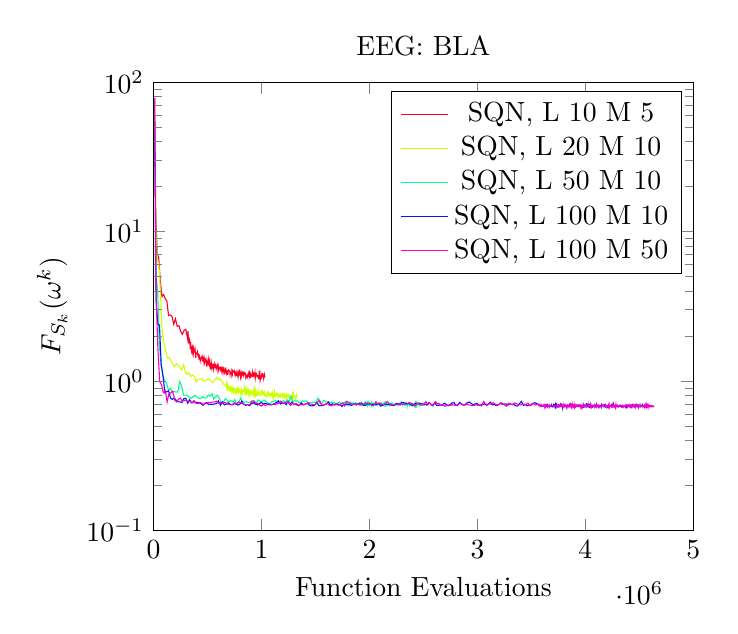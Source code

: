 % This file was created by matplotlib v0.1.0.
% Copyright (c) 2010--2014, Nico Schlömer <nico.schloemer@gmail.com>
% All rights reserved.
% 
% The lastest updates can be retrieved from
% 
% https://github.com/nschloe/matplotlib2tikz
% 
% where you can also submit bug reports and leavecomments.
% 
\begin{tikzpicture}

\definecolor{color1}{rgb}{0.806,1,0}
\definecolor{color0}{rgb}{1,0,0.16}
\definecolor{color3}{rgb}{0,0.093,1}
\definecolor{color2}{rgb}{0,1,0.548}
\definecolor{color4}{rgb}{1,0,0.75}

\begin{axis}[
title={EEG: BLA},
xlabel={Function Evaluations},
ylabel={$F_{S_k}(\omega^k)$},
xmin=0, xmax=5000000,
ymin=0.1, ymax=100,
ymode=log,
axis on top,
legend entries={{SQN, L 10 M 5},{SQN, L 20 M 10},{SQN, L 50 M 10},{SQN, L 100 M 10},{SQN, L 100 M 50}}
]
\addplot [color0]
coordinates {
(8000.0,77.985)
(20000.0,12.322)
(33000,7.245)
(47000,6.673)
(62000,4.625)
(77000,3.683)
(92000,3.794)
(107000,3.572)
(123000,3.419)
(138000,2.746)
(154000,2.772)
(170000,2.712)
(186000,2.4)
(202000,2.614)
(218000,2.327)
(234000,2.346)
(250000,2.151)
(266000,2.056)
(282000,2.185)
(298000,2.218)
(315000,1.911)
(318000,2.159)
(321000,1.99)
(324000,1.79)
(327000,1.968)
(330000,1.88)
(333000,1.829)
(336000,1.844)
(339000,1.633)
(342000,1.824)
(345000,1.724)
(348000,1.701)
(351000,1.606)
(354000,1.659)
(357000,1.675)
(360000,1.698)
(363000,1.518)
(366000,1.49)
(369000,1.576)
(372000,1.642)
(375000,1.575)
(378000,1.566)
(381000,1.581)
(384000,1.617)
(387000,1.498)
(390000,1.431)
(393000,1.534)
(396000,1.526)
(399000,1.533)
(402000,1.546)
(405000,1.571)
(408000,1.511)
(411000,1.481)
(414000,1.495)
(417000,1.473)
(420000,1.394)
(423000,1.482)
(426000,1.468)
(429000,1.434)
(432000,1.373)
(435000,1.416)
(438000,1.411)
(441000,1.414)
(444000,1.436)
(447000,1.456)
(450000,1.359)
(453000,1.456)
(456000,1.348)
(459000,1.424)
(462000,1.403)
(465000,1.35)
(468000,1.426)
(471000,1.382)
(474000,1.339)
(477000,1.398)
(480000,1.404)
(483000,1.37)
(486000,1.364)
(489000,1.337)
(492000,1.249)
(495000,1.358)
(498000,1.319)
(501000,1.3)
(504000,1.291)
(507000,1.323)
(510000,1.391)
(513000,1.344)
(516000,1.305)
(519000,1.343)
(522000,1.25)
(525000,1.225)
(528000,1.267)
(531000,1.26)
(534000,1.314)
(537000,1.247)
(540000,1.294)
(543000,1.277)
(546000,1.245)
(549000,1.285)
(552000,1.288)
(555000,1.226)
(558000,1.283)
(561000,1.303)
(564000,1.216)
(567000,1.288)
(570000,1.22)
(573000,1.289)
(576000,1.28)
(579000,1.23)
(582000,1.247)
(585000,1.235)
(588000,1.195)
(591000,1.277)
(594000,1.264)
(597000,1.282)
(600000,1.236)
(603000,1.184)
(606000,1.209)
(609000,1.222)
(612000,1.215)
(615000,1.236)
(618000,1.224)
(621000,1.194)
(624000,1.219)
(627000,1.178)
(630000,1.224)
(633000,1.226)
(636000,1.219)
(639000,1.177)
(642000,1.248)
(645000,1.163)
(648000,1.203)
(651000,1.184)
(654000,1.174)
(657000,1.147)
(660000,1.186)
(663000,1.159)
(666000,1.19)
(669000,1.206)
(672000,1.153)
(675000,1.129)
(678000,1.159)
(681000,1.168)
(684000,1.161)
(687000,1.096)
(690000,1.168)
(693000,1.183)
(696000,1.174)
(699000,1.172)
(702000,1.165)
(705000,1.166)
(708000,1.104)
(711000,1.137)
(714000,1.139)
(717000,1.146)
(720000,1.147)
(723000,1.111)
(726000,1.188)
(729000,1.177)
(732000,1.131)
(735000,1.166)
(738000,1.168)
(741000,1.162)
(744000,1.159)
(747000,1.171)
(750000,1.13)
(753000,1.108)
(756000,1.124)
(759000,1.091)
(762000,1.101)
(765000,1.136)
(768000,1.101)
(771000,1.109)
(774000,1.095)
(777000,1.109)
(780000,1.139)
(783000,1.072)
(786000,1.107)
(789000,1.121)
(792000,1.144)
(795000,1.088)
(798000,1.19)
(801000,1.14)
(804000,1.091)
(807000,1.147)
(810000,1.08)
(813000,1.122)
(816000,1.093)
(819000,1.111)
(822000,1.131)
(825000,1.104)
(828000,1.111)
(831000,1.125)
(834000,1.095)
(837000,1.13)
(840000,1.107)
(843000,1.116)
(846000,1.132)
(849000,1.126)
(852000,1.099)
(855000,1.045)
(858000,1.059)
(861000,1.085)
(864000,1.086)
(867000,1.093)
(870000,1.063)
(873000,1.076)
(876000,1.14)
(879000,1.066)
(882000,1.14)
(885000,1.13)
(888000,1.09)
(891000,1.145)
(894000,1.131)
(897000,1.045)
(900000,1.102)
(903000,1.084)
(906000,1.08)
(909000,1.086)
(912000,1.091)
(915000,1.137)
(918000,1.088)
(921000,1.1)
(924000,1.087)
(927000,1.127)
(930000,1.117)
(933000,1.119)
(936000,1.091)
(939000,1.129)
(942000,1.051)
(945000,1.089)
(948000,1.127)
(951000,1.129)
(954000,1.087)
(957000,1.088)
(960000,1.073)
(963000,1.087)
(966000,1.091)
(969000,1.077)
(972000,1.087)
(975000,1.025)
(978000,1.128)
(981000,1.104)
(984000,1.126)
(987000,1.018)
(990000,1.05)
(993000,1.057)
(996000,1.073)
(999000,1.059)
(1002000,1.105)
(1005000,1.092)
(1008000,1.12)
(1011000,1.12)
(1014000,1.076)
(1017000,1.073)
(1020000,1.035)
(1023000,1.063)
(1026000,1.101)
(1029000,1.071)
(1032000,1.063)

};
\addplot [color1]
coordinates {
(8000.0,78.186)
(21000,10.139)
(34000.0,6.404)
(48000,6.125)
(63000,3.878)
(78000,2.194)
(94000.0,1.817)
(111000,1.588)
(127000,1.419)
(144000,1.437)
(160000,1.365)
(177000,1.302)
(193000,1.252)
(210000,1.305)
(227000,1.28)
(244000,1.232)
(260000,1.186)
(277000,1.285)
(294000,1.167)
(311000,1.11)
(327000,1.132)
(344000,1.075)
(361000,1.097)
(378000,1.078)
(395000,0.986)
(412000,1.034)
(429000,1.029)
(446000,1.04)
(463000,1.001)
(480000,1.0)
(497000,1.027)
(514000,1.034)
(531000,1.002)
(548000,0.975)
(565000,1.009)
(582000,1.056)
(599000,1.026)
(616000,1.034)
(633000,0.991)
(651000,0.944)
(668000,0.939)
(671000,0.914)
(674000,0.909)
(677000,0.949)
(680000,0.897)
(683000,0.918)
(686000,0.86)
(689000,0.938)
(692000,0.919)
(695000,0.883)
(698000,0.892)
(701000,0.877)
(704000,0.921)
(707000,0.874)
(710000,0.871)
(713000,0.866)
(716000,0.91)
(719000,0.891)
(722000,0.892)
(725000,0.854)
(728000,0.878)
(731000,0.863)
(734000,0.852)
(737000,0.896)
(740000,0.869)
(743000,0.842)
(746000,0.901)
(749000,0.858)
(752000,0.863)
(755000,0.862)
(758000,0.844)
(761000,0.882)
(764000,0.886)
(767000,0.889)
(770000,0.846)
(773000,0.863)
(776000,0.896)
(779000,0.885)
(782000,0.843)
(785000,0.867)
(788000,0.88)
(791000,0.866)
(794000,0.851)
(797000,0.863)
(800000,0.851)
(803000,0.829)
(806000,0.819)
(809000,0.877)
(812000,0.837)
(815000,0.872)
(818000,0.849)
(821000,0.858)
(824000,0.834)
(827000,0.859)
(830000,0.865)
(833000,0.855)
(836000,0.856)
(839000,0.857)
(842000,0.894)
(845000,0.842)
(848000,0.862)
(851000,0.849)
(854000,0.827)
(857000,0.883)
(860000,0.868)
(863000,0.842)
(866000,0.871)
(869000,0.829)
(872000,0.828)
(875000,0.834)
(878000,0.857)
(881000,0.824)
(884000,0.851)
(887000,0.825)
(890000,0.822)
(893000,0.803)
(896000,0.846)
(899000,0.834)
(902000,0.84)
(905000,0.828)
(908000,0.857)
(911000,0.849)
(914000,0.839)
(917000,0.816)
(920000,0.828)
(923000,0.826)
(926000,0.861)
(929000,0.821)
(932000,0.861)
(935000,0.821)
(938000,0.854)
(941000,0.815)
(944000,0.839)
(947000,0.789)
(950000,0.828)
(953000,0.821)
(956000,0.845)
(959000,0.811)
(962000,0.817)
(965000,0.825)
(968000,0.81)
(971000,0.828)
(974000,0.859)
(977000,0.834)
(980000,0.831)
(983000,0.819)
(986000,0.81)
(989000,0.802)
(992000,0.81)
(995000,0.809)
(998000,0.871)
(1001000,0.818)
(1004000,0.82)
(1007000,0.849)
(1010000,0.834)
(1013000,0.821)
(1016000,0.815)
(1019000,0.812)
(1022000,0.834)
(1025000,0.823)
(1028000,0.839)
(1031000,0.804)
(1034000,0.814)
(1037000,0.814)
(1040000,0.812)
(1043000,0.794)
(1046000,0.78)
(1049000,0.809)
(1052000,0.814)
(1055000,0.83)
(1058000,0.809)
(1061000,0.815)
(1064000,0.832)
(1067000,0.802)
(1070000,0.812)
(1073000,0.824)
(1076000,0.823)
(1079000,0.805)
(1082000,0.797)
(1085000,0.816)
(1088000,0.826)
(1091000,0.815)
(1094000,0.821)
(1097000,0.8)
(1100000,0.834)
(1103000,0.803)
(1106000,0.812)
(1109000,0.781)
(1112000,0.817)
(1115000,0.82)
(1118000,0.78)
(1121000,0.846)
(1124000,0.823)
(1127000,0.817)
(1130000,0.796)
(1133000,0.8)
(1136000,0.817)
(1139000,0.826)
(1142000,0.824)
(1145000,0.828)
(1148000,0.808)
(1151000,0.778)
(1154000,0.794)
(1157000,0.805)
(1160000,0.815)
(1163000,0.797)
(1166000,0.784)
(1169000,0.784)
(1172000,0.805)
(1175000,0.811)
(1178000,0.794)
(1181000,0.808)
(1184000,0.803)
(1187000,0.807)
(1190000,0.82)
(1193000,0.815)
(1196000,0.785)
(1199000,0.807)
(1202000,0.798)
(1205000,0.807)
(1208000,0.787)
(1211000,0.794)
(1214000,0.806)
(1217000,0.765)
(1220000,0.803)
(1223000,0.803)
(1226000,0.78)
(1229000,0.771)
(1232000,0.809)
(1235000,0.796)
(1238000,0.795)
(1241000,0.802)
(1244000,0.783)
(1247000,0.785)
(1250000,0.804)
(1253000,0.797)
(1256000,0.794)
(1259000,0.776)
(1262000,0.766)
(1265000,0.779)
(1268000,0.784)
(1271000,0.761)
(1274000,0.794)
(1277000,0.795)
(1280000,0.778)
(1283000,0.77)
(1286000,0.8)
(1289000,0.765)
(1292000,0.777)
(1295000,0.821)
(1298000,0.795)
(1301000,0.799)
(1304000,0.799)
(1307000,0.795)
(1310000,0.794)
(1313000,0.761)
(1316000,0.786)
(1319000,0.779)
(1322000,0.8)
(1325000,0.77)

};
\addplot [color2]
coordinates {
(8000.0,77.871)
(22000,5.193)
(37000,3.957)
(53000.0,1.748)
(70000,1.266)
(87000.0,1.071)
(104000,1.003)
(121000,0.959)
(138000,0.867)
(155000,0.892)
(172000,0.85)
(190000,0.85)
(207000,0.845)
(224000,0.846)
(241000,0.994)
(259000,0.927)
(277000,0.805)
(294000,0.804)
(312000,0.801)
(330000,0.78)
(348000,0.768)
(365000,0.786)
(383000,0.803)
(401000,0.785)
(419000,0.763)
(436000,0.765)
(454000,0.786)
(472000,0.772)
(489000,0.773)
(506000,0.807)
(523000,0.793)
(541000,0.822)
(558000,0.756)
(575000,0.789)
(593000,0.803)
(611000,0.759)
(629000,0.719)
(647000,0.725)
(665000,0.763)
(683000,0.741)
(700000,0.727)
(718000,0.741)
(735000,0.723)
(753000,0.752)
(771000,0.704)
(788000,0.718)
(806000,0.769)
(824000,0.729)
(842000,0.722)
(860000,0.728)
(878000,0.721)
(896000,0.726)
(914000,0.712)
(932000,0.736)
(950000,0.714)
(968000,0.747)
(986000,0.733)
(1004000,0.728)
(1022000,0.747)
(1040000,0.731)
(1058000,0.715)
(1076000,0.7)
(1094000,0.727)
(1112000,0.729)
(1130000,0.742)
(1148000,0.722)
(1166000,0.719)
(1184000,0.719)
(1202000,0.74)
(1220000,0.719)
(1238000,0.748)
(1255000,0.73)
(1273000,0.795)
(1290000,0.725)
(1308000,0.737)
(1326000,0.738)
(1344000,0.721)
(1361000,0.717)
(1379000,0.736)
(1397000,0.732)
(1415000,0.737)
(1433000,0.71)
(1451000,0.719)
(1469000,0.721)
(1487000,0.725)
(1504000,0.717)
(1522000,0.771)
(1540000,0.71)
(1558000,0.707)
(1576000,0.742)
(1594000,0.727)
(1612000,0.725)
(1630000,0.711)
(1648000,0.724)
(1666000,0.717)
(1684000,0.712)
(1702000,0.706)
(1720000,0.724)
(1737000,0.71)
(1755000,0.716)
(1773000,0.727)
(1776000,0.713)
(1779000,0.719)
(1782000,0.719)
(1785000,0.708)
(1788000,0.711)
(1791000,0.72)
(1794000,0.714)
(1797000,0.697)
(1800000,0.702)
(1803000,0.708)
(1806000,0.706)
(1809000,0.694)
(1812000,0.711)
(1815000,0.717)
(1818000,0.709)
(1821000,0.717)
(1824000,0.697)
(1827000,0.706)
(1830000,0.707)
(1833000,0.707)
(1836000,0.714)
(1839000,0.711)
(1842000,0.711)
(1845000,0.705)
(1848000,0.71)
(1851000,0.701)
(1854000,0.709)
(1857000,0.702)
(1860000,0.699)
(1863000,0.702)
(1866000,0.698)
(1869000,0.704)
(1872000,0.71)
(1875000,0.703)
(1878000,0.707)
(1881000,0.696)
(1884000,0.708)
(1887000,0.7)
(1890000,0.699)
(1893000,0.697)
(1896000,0.702)
(1899000,0.706)
(1902000,0.711)
(1905000,0.697)
(1908000,0.706)
(1911000,0.702)
(1914000,0.711)
(1917000,0.71)
(1920000,0.705)
(1923000,0.702)
(1926000,0.695)
(1929000,0.708)
(1932000,0.689)
(1935000,0.696)
(1938000,0.707)
(1941000,0.708)
(1944000,0.704)
(1947000,0.692)
(1950000,0.696)
(1953000,0.713)
(1956000,0.705)
(1959000,0.698)
(1962000,0.719)
(1965000,0.725)
(1968000,0.7)
(1971000,0.707)
(1974000,0.703)
(1977000,0.701)
(1980000,0.713)
(1983000,0.688)
(1986000,0.701)
(1989000,0.703)
(1992000,0.696)
(1995000,0.721)
(1998000,0.71)
(2001000,0.702)
(2004000,0.689)
(2007000,0.71)
(2010000,0.71)
(2013000,0.7)
(2016000,0.695)
(2019000,0.712)
(2022000,0.688)
(2025000,0.699)
(2028000,0.709)
(2031000,0.701)
(2034000,0.688)
(2037000,0.71)
(2040000,0.707)
(2043000,0.696)
(2046000,0.696)
(2049000,0.692)
(2052000,0.7)
(2055000,0.703)
(2058000,0.694)
(2061000,0.705)
(2064000,0.715)
(2067000,0.702)
(2070000,0.693)
(2073000,0.711)
(2076000,0.711)
(2079000,0.706)
(2082000,0.711)
(2085000,0.71)
(2088000,0.692)
(2091000,0.691)
(2094000,0.69)
(2097000,0.697)
(2100000,0.703)
(2103000,0.695)
(2106000,0.709)
(2109000,0.708)
(2112000,0.712)
(2115000,0.704)
(2118000,0.707)
(2121000,0.689)
(2124000,0.696)
(2127000,0.698)
(2130000,0.693)
(2133000,0.709)
(2136000,0.697)
(2139000,0.71)
(2142000,0.697)
(2145000,0.711)
(2148000,0.686)
(2151000,0.681)
(2154000,0.706)
(2157000,0.702)
(2160000,0.697)
(2163000,0.699)
(2166000,0.697)
(2169000,0.688)
(2172000,0.697)
(2175000,0.7)
(2178000,0.699)
(2181000,0.699)
(2184000,0.686)
(2187000,0.683)
(2190000,0.707)
(2193000,0.699)
(2196000,0.692)
(2199000,0.699)
(2202000,0.691)
(2205000,0.693)
(2208000,0.709)
(2211000,0.695)
(2214000,0.691)
(2217000,0.704)
(2220000,0.701)
(2223000,0.693)
(2226000,0.685)
(2229000,0.687)
(2232000,0.693)
(2235000,0.695)
(2238000,0.699)
(2241000,0.694)
(2244000,0.707)
(2247000,0.705)
(2250000,0.696)
(2253000,0.693)
(2256000,0.699)
(2259000,0.691)
(2262000,0.702)
(2265000,0.692)
(2268000,0.691)
(2271000,0.698)
(2274000,0.701)
(2277000,0.699)
(2280000,0.707)
(2283000,0.698)
(2286000,0.71)
(2289000,0.707)
(2292000,0.696)
(2295000,0.699)
(2298000,0.699)
(2301000,0.711)
(2304000,0.705)
(2307000,0.693)
(2310000,0.706)
(2313000,0.706)
(2316000,0.703)
(2319000,0.706)
(2322000,0.705)
(2325000,0.688)
(2328000,0.687)
(2331000,0.711)
(2334000,0.698)
(2337000,0.699)
(2340000,0.713)
(2343000,0.707)
(2346000,0.706)
(2349000,0.684)
(2352000,0.71)
(2355000,0.71)
(2358000,0.702)
(2361000,0.71)
(2364000,0.698)
(2367000,0.695)
(2370000,0.689)
(2373000,0.7)
(2376000,0.699)
(2379000,0.691)
(2382000,0.698)
(2385000,0.701)
(2388000,0.698)
(2391000,0.696)
(2394000,0.687)
(2397000,0.703)
(2400000,0.701)
(2403000,0.689)
(2406000,0.694)
(2409000,0.692)
(2412000,0.7)
(2415000,0.689)
(2418000,0.685)
(2421000,0.678)
(2424000,0.698)
(2427000,0.712)
(2430000,0.686)
(2433000,0.703)
(2436000,0.688)
(2439000,0.707)
(2442000,0.69)
(2445000,0.699)
(2448000,0.699)
(2451000,0.701)
(2454000,0.701)
(2457000,0.705)
(2460000,0.689)
(2463000,0.706)
(2466000,0.695)
(2469000,0.694)
(2472000,0.692)
(2475000,0.695)
(2478000,0.696)
(2481000,0.704)
(2484000,0.701)
(2487000,0.698)
(2490000,0.7)
(2493000,0.695)
(2496000,0.708)
(2499000,0.693)
(2502000,0.691)
(2505000,0.698)
(2508000,0.694)
(2511000,0.702)

};
\addplot [color3]
coordinates {
(8000.0,78.331)
(23000.0,3.435)
(38000.0,2.409)
(54000.0,2.368)
(70000,1.291)
(87000.0,1.082)
(104000,0.834)
(121000,0.849)
(139000,0.859)
(156000,0.771)
(173000,0.754)
(191000,0.771)
(209000,0.743)
(227000,0.726)
(245000,0.726)
(262000,0.718)
(280000,0.763)
(298000,0.767)
(315000,0.711)
(333000,0.751)
(350000,0.717)
(368000,0.724)
(386000,0.723)
(404000,0.717)
(422000,0.716)
(440000,0.704)
(458000,0.69)
(476000,0.71)
(494000,0.712)
(512000,0.697)
(530000,0.7)
(548000,0.698)
(566000,0.703)
(583000,0.707)
(601000,0.735)
(619000,0.689)
(637000,0.726)
(655000,0.693)
(673000,0.7)
(691000,0.716)
(709000,0.7)
(727000,0.693)
(745000,0.704)
(763000,0.701)
(781000,0.691)
(798000,0.699)
(816000,0.733)
(834000,0.699)
(852000,0.688)
(870000,0.696)
(888000,0.686)
(906000,0.706)
(924000,0.716)
(942000,0.701)
(960000,0.692)
(978000,0.706)
(996000,0.719)
(1014000,0.706)
(1032000,0.71)
(1050000,0.703)
(1068000,0.693)
(1086000,0.693)
(1104000,0.696)
(1122000,0.709)
(1139000,0.718)
(1157000,0.738)
(1175000,0.703)
(1192000,0.71)
(1210000,0.714)
(1227000,0.694)
(1245000,0.729)
(1263000,0.701)
(1281000,0.723)
(1299000,0.701)
(1317000,0.699)
(1335000,0.688)
(1352000,0.694)
(1370000,0.713)
(1388000,0.693)
(1406000,0.702)
(1424000,0.71)
(1442000,0.69)
(1460000,0.682)
(1478000,0.684)
(1495000,0.693)
(1513000,0.72)
(1531000,0.684)
(1549000,0.685)
(1567000,0.685)
(1585000,0.698)
(1602000,0.701)
(1620000,0.725)
(1638000,0.69)
(1656000,0.704)
(1673000,0.695)
(1691000,0.702)
(1709000,0.701)
(1727000,0.697)
(1745000,0.676)
(1763000,0.702)
(1781000,0.693)
(1799000,0.698)
(1817000,0.694)
(1835000,0.688)
(1853000,0.704)
(1871000,0.703)
(1889000,0.7)
(1907000,0.71)
(1925000,0.713)
(1943000,0.688)
(1961000,0.686)
(1978000,0.703)
(1996000,0.703)
(2014000,0.7)
(2032000,0.696)
(2050000,0.7)
(2068000,0.695)
(2086000,0.708)
(2104000,0.681)
(2122000,0.69)
(2140000,0.699)
(2158000,0.699)
(2176000,0.699)
(2194000,0.7)
(2211000,0.687)
(2228000,0.688)
(2246000,0.705)
(2264000,0.706)
(2281000,0.694)
(2299000,0.723)
(2317000,0.716)
(2335000,0.709)
(2353000,0.706)
(2371000,0.709)
(2389000,0.69)
(2407000,0.687)
(2425000,0.711)
(2443000,0.707)
(2461000,0.706)
(2479000,0.708)
(2497000,0.696)
(2515000,0.701)
(2533000,0.69)
(2551000,0.718)
(2569000,0.7)
(2586000,0.684)
(2604000,0.714)
(2622000,0.688)
(2640000,0.688)
(2658000,0.692)
(2675000,0.691)
(2693000,0.711)
(2711000,0.698)
(2729000,0.684)
(2747000,0.693)
(2765000,0.714)
(2783000,0.719)
(2800000,0.685)
(2817000,0.689)
(2835000,0.72)
(2853000,0.703)
(2871000,0.691)
(2889000,0.693)
(2906000,0.714)
(2923000,0.724)
(2941000,0.709)
(2959000,0.694)
(2977000,0.701)
(2995000,0.71)
(3013000,0.689)
(3031000,0.693)
(3049000,0.696)
(3067000,0.704)
(3085000,0.688)
(3102000,0.705)
(3120000,0.723)
(3138000,0.693)
(3156000,0.696)
(3174000,0.685)
(3192000,0.693)
(3210000,0.708)
(3228000,0.7)
(3246000,0.701)
(3264000,0.704)
(3281000,0.69)
(3299000,0.706)
(3317000,0.698)
(3335000,0.7)
(3353000,0.684)
(3371000,0.681)
(3389000,0.704)
(3407000,0.732)
(3425000,0.689)
(3443000,0.695)
(3461000,0.684)
(3479000,0.693)
(3496000,0.69)
(3514000,0.709)
(3532000,0.716)
(3550000,0.707)
(3568000,0.696)
(3571000,0.684)
(3574000,0.687)
(3577000,0.693)
(3580000,0.685)
(3583000,0.684)
(3586000,0.681)
(3589000,0.677)
(3592000,0.676)
(3595000,0.687)
(3598000,0.687)
(3601000,0.679)
(3604000,0.683)
(3607000,0.678)
(3610000,0.682)
(3613000,0.687)
(3616000,0.691)
(3619000,0.684)
(3622000,0.687)
(3625000,0.682)
(3628000,0.688)
(3631000,0.685)
(3634000,0.692)
(3637000,0.689)
(3640000,0.676)
(3643000,0.677)
(3646000,0.692)
(3649000,0.678)
(3652000,0.69)
(3655000,0.688)
(3658000,0.685)
(3661000,0.681)
(3664000,0.68)
(3667000,0.682)
(3670000,0.683)
(3673000,0.68)
(3676000,0.685)
(3679000,0.686)
(3682000,0.682)
(3685000,0.693)
(3688000,0.682)
(3691000,0.683)
(3694000,0.672)
(3697000,0.674)
(3700000,0.677)
(3703000,0.689)
(3706000,0.696)
(3709000,0.682)
(3712000,0.686)
(3715000,0.691)
(3718000,0.678)
(3721000,0.691)
(3724000,0.674)
(3727000,0.693)
(3730000,0.678)
(3733000,0.693)
(3736000,0.681)
(3739000,0.684)
(3742000,0.675)
(3745000,0.686)
(3748000,0.683)
(3751000,0.69)
(3754000,0.677)
(3757000,0.684)
(3760000,0.685)
(3763000,0.678)
(3766000,0.681)
(3769000,0.695)
(3772000,0.682)
(3775000,0.679)
(3778000,0.685)
(3781000,0.689)
(3784000,0.686)
(3787000,0.684)
(3790000,0.662)
(3793000,0.687)
(3796000,0.674)
(3799000,0.677)
(3802000,0.684)
(3805000,0.681)
(3808000,0.676)
(3811000,0.678)
(3814000,0.681)
(3817000,0.682)
(3820000,0.686)
(3823000,0.679)
(3826000,0.683)
(3829000,0.664)
(3832000,0.679)
(3835000,0.686)
(3838000,0.689)
(3841000,0.685)
(3844000,0.679)
(3847000,0.686)
(3850000,0.68)
(3853000,0.691)
(3856000,0.677)
(3859000,0.677)
(3862000,0.676)
(3865000,0.679)
(3868000,0.692)
(3871000,0.678)
(3874000,0.689)
(3877000,0.684)
(3880000,0.687)
(3883000,0.681)
(3886000,0.683)
(3889000,0.676)
(3892000,0.689)
(3895000,0.682)
(3898000,0.671)
(3901000,0.679)
(3904000,0.676)
(3907000,0.685)
(3910000,0.677)
(3913000,0.685)
(3916000,0.688)
(3919000,0.679)
(3922000,0.684)
(3925000,0.682)
(3928000,0.688)
(3931000,0.685)
(3934000,0.686)
(3937000,0.678)
(3940000,0.683)
(3943000,0.684)
(3946000,0.684)
(3949000,0.689)
(3952000,0.681)
(3955000,0.681)
(3958000,0.684)
(3961000,0.687)
(3964000,0.686)
(3967000,0.684)
(3970000,0.683)
(3973000,0.677)
(3976000,0.687)
(3979000,0.697)
(3982000,0.669)
(3985000,0.668)
(3988000,0.684)
(3991000,0.689)
(3994000,0.684)
(3997000,0.674)
(4000000,0.676)
(4003000,0.685)
(4006000,0.694)
(4009000,0.678)
(4012000,0.689)
(4015000,0.674)
(4018000,0.673)
(4021000,0.689)
(4024000,0.678)
(4027000,0.673)
(4030000,0.679)
(4033000,0.682)
(4036000,0.675)
(4039000,0.688)
(4042000,0.676)
(4045000,0.683)
(4048000,0.681)
(4051000,0.693)
(4054000,0.675)
(4057000,0.679)
(4060000,0.683)
(4063000,0.681)
(4066000,0.673)
(4069000,0.685)
(4072000,0.682)
(4075000,0.678)
(4078000,0.679)
(4081000,0.678)
(4084000,0.685)
(4087000,0.693)
(4090000,0.677)
(4093000,0.684)
(4096000,0.677)
(4099000,0.682)
(4102000,0.677)
(4105000,0.696)
(4108000,0.682)
(4111000,0.68)
(4114000,0.684)
(4117000,0.684)
(4120000,0.668)
(4123000,0.674)
(4126000,0.668)
(4129000,0.679)
(4132000,0.674)
(4135000,0.676)
(4138000,0.684)
(4141000,0.683)
(4144000,0.68)
(4147000,0.67)
(4150000,0.694)
(4153000,0.686)
(4156000,0.684)
(4159000,0.688)
(4162000,0.683)
(4165000,0.683)
(4168000,0.677)
(4171000,0.681)
(4174000,0.689)
(4177000,0.694)
(4180000,0.685)
(4183000,0.675)
(4186000,0.684)
(4189000,0.674)
(4192000,0.677)
(4195000,0.686)
(4198000,0.685)
(4201000,0.668)
(4204000,0.678)
(4207000,0.674)
(4210000,0.683)
(4213000,0.684)
(4216000,0.682)
(4219000,0.673)
(4222000,0.686)
(4225000,0.685)
(4228000,0.678)
(4231000,0.681)
(4234000,0.678)
(4237000,0.679)
(4240000,0.69)
(4243000,0.68)
(4246000,0.687)
(4249000,0.684)
(4252000,0.68)
(4255000,0.684)
(4258000,0.681)
(4261000,0.701)
(4264000,0.685)
(4267000,0.675)
(4270000,0.684)
(4273000,0.68)
(4276000,0.685)
(4279000,0.67)
(4282000,0.682)
(4285000,0.678)
(4288000,0.68)
(4291000,0.681)
(4294000,0.689)
(4297000,0.681)
(4300000,0.681)
(4303000,0.674)
(4306000,0.68)
(4309000,0.679)
(4312000,0.684)
(4315000,0.678)
(4318000,0.68)
(4321000,0.679)
(4324000,0.678)
(4327000,0.676)
(4330000,0.688)
(4333000,0.685)
(4336000,0.679)
(4339000,0.682)
(4342000,0.681)
(4345000,0.685)
(4348000,0.677)
(4351000,0.673)
(4354000,0.684)
(4357000,0.683)
(4360000,0.681)
(4363000,0.677)
(4366000,0.678)
(4369000,0.685)
(4372000,0.683)
(4375000,0.681)
(4378000,0.688)
(4381000,0.672)
(4384000,0.685)
(4387000,0.68)
(4390000,0.673)
(4393000,0.681)
(4396000,0.677)
(4399000,0.687)
(4402000,0.681)
(4405000,0.682)
(4408000,0.685)
(4411000,0.675)
(4414000,0.672)
(4417000,0.681)
(4420000,0.679)
(4423000,0.688)
(4426000,0.679)
(4429000,0.678)
(4432000,0.672)
(4435000,0.688)
(4438000,0.677)
(4441000,0.678)
(4444000,0.687)
(4447000,0.681)
(4450000,0.682)
(4453000,0.675)
(4456000,0.68)
(4459000,0.684)
(4462000,0.676)
(4465000,0.689)
(4468000,0.683)
(4471000,0.694)
(4474000,0.68)
(4477000,0.684)
(4480000,0.684)
(4483000,0.688)
(4486000,0.682)
(4489000,0.688)
(4492000,0.668)
(4495000,0.678)
(4498000,0.681)
(4501000,0.676)
(4504000,0.677)
(4507000,0.692)
(4510000,0.679)
(4513000,0.684)
(4516000,0.679)
(4519000,0.68)
(4522000,0.685)
(4525000,0.685)
(4528000,0.693)
(4531000,0.678)
(4534000,0.682)
(4537000,0.682)
(4540000,0.684)
(4543000,0.676)
(4546000,0.672)
(4549000,0.68)
(4552000,0.676)
(4555000,0.69)
(4558000,0.684)
(4561000,0.68)
(4564000,0.679)
(4567000,0.67)
(4570000,0.691)
(4573000,0.679)
(4576000,0.688)
(4579000,0.677)
(4582000,0.675)
(4585000,0.684)
(4588000,0.679)
(4591000,0.677)
(4594000,0.686)
(4597000,0.683)
(4600000,0.684)
(4603000,0.68)
(4606000,0.677)
(4609000,0.679)

};
\addplot [color4]
coordinates {
(8000.0,78.238)
(23000.0,3.69)
(39000.0,1.684)
(56000.0,0.994)
(73000,0.944)
(90000.0,0.837)
(108000,0.862)
(125000,0.725)
(142000,0.825)
(159000,0.833)
(177000,0.857)
(195000,0.745)
(212000,0.726)
(229000,0.755)
(247000,0.769)
(265000,0.736)
(283000,0.741)
(301000,0.744)
(319000,0.731)
(337000,0.73)
(355000,0.712)
(373000,0.741)
(391000,0.712)
(409000,0.704)
(427000,0.72)
(445000,0.712)
(462000,0.693)
(479000,0.717)
(497000,0.719)
(515000,0.719)
(533000,0.721)
(551000,0.724)
(569000,0.726)
(587000,0.735)
(605000,0.707)
(623000,0.72)
(641000,0.711)
(659000,0.721)
(677000,0.711)
(695000,0.696)
(713000,0.695)
(731000,0.697)
(749000,0.718)
(767000,0.702)
(785000,0.724)
(803000,0.718)
(821000,0.709)
(839000,0.701)
(857000,0.691)
(875000,0.698)
(892000,0.693)
(910000,0.737)
(928000,0.735)
(946000,0.71)
(964000,0.711)
(982000,0.691)
(999000,0.68)
(1017000,0.702)
(1035000,0.685)
(1053000,0.703)
(1071000,0.704)
(1089000,0.693)
(1107000,0.702)
(1125000,0.697)
(1143000,0.704)
(1161000,0.712)
(1179000,0.734)
(1197000,0.706)
(1215000,0.715)
(1233000,0.726)
(1251000,0.714)
(1269000,0.686)
(1287000,0.711)
(1305000,0.697)
(1323000,0.709)
(1341000,0.683)
(1359000,0.698)
(1377000,0.693)
(1395000,0.698)
(1413000,0.704)
(1431000,0.717)
(1449000,0.701)
(1467000,0.7)
(1485000,0.694)
(1502000,0.701)
(1519000,0.721)
(1537000,0.744)
(1555000,0.695)
(1572000,0.688)
(1590000,0.7)
(1608000,0.713)
(1626000,0.69)
(1644000,0.685)
(1662000,0.693)
(1680000,0.692)
(1698000,0.699)
(1716000,0.688)
(1734000,0.701)
(1752000,0.713)
(1769000,0.682)
(1787000,0.732)
(1805000,0.719)
(1823000,0.709)
(1841000,0.695)
(1859000,0.705)
(1877000,0.691)
(1895000,0.704)
(1913000,0.69)
(1931000,0.706)
(1949000,0.7)
(1967000,0.711)
(1985000,0.713)
(2003000,0.707)
(2021000,0.687)
(2039000,0.689)
(2057000,0.723)
(2075000,0.701)
(2093000,0.715)
(2111000,0.7)
(2129000,0.691)
(2146000,0.702)
(2164000,0.73)
(2182000,0.707)
(2200000,0.687)
(2218000,0.692)
(2236000,0.698)
(2254000,0.7)
(2272000,0.7)
(2290000,0.709)
(2308000,0.697)
(2326000,0.703)
(2343000,0.696)
(2361000,0.715)
(2379000,0.714)
(2397000,0.707)
(2415000,0.681)
(2433000,0.697)
(2451000,0.715)
(2469000,0.691)
(2487000,0.69)
(2504000,0.699)
(2522000,0.728)
(2539000,0.696)
(2557000,0.715)
(2575000,0.69)
(2592000,0.695)
(2610000,0.73)
(2628000,0.704)
(2646000,0.706)
(2664000,0.686)
(2682000,0.694)
(2700000,0.679)
(2718000,0.686)
(2736000,0.692)
(2753000,0.688)
(2771000,0.696)
(2789000,0.689)
(2807000,0.689)
(2825000,0.702)
(2843000,0.706)
(2861000,0.694)
(2879000,0.691)
(2897000,0.711)
(2915000,0.693)
(2933000,0.69)
(2951000,0.684)
(2969000,0.686)
(2986000,0.696)
(3004000,0.688)
(3022000,0.69)
(3039000,0.682)
(3057000,0.73)
(3075000,0.705)
(3093000,0.692)
(3111000,0.706)
(3129000,0.697)
(3147000,0.717)
(3165000,0.701)
(3183000,0.69)
(3200000,0.696)
(3218000,0.717)
(3236000,0.705)
(3254000,0.689)
(3271000,0.678)
(3289000,0.712)
(3307000,0.703)
(3325000,0.694)
(3343000,0.713)
(3361000,0.705)
(3379000,0.698)
(3397000,0.691)
(3415000,0.699)
(3433000,0.701)
(3451000,0.698)
(3469000,0.712)
(3486000,0.684)
(3504000,0.704)
(3522000,0.704)
(3540000,0.691)
(3558000,0.702)
(3576000,0.689)
(3579000,0.695)
(3582000,0.679)
(3585000,0.685)
(3588000,0.688)
(3591000,0.681)
(3594000,0.689)
(3597000,0.682)
(3600000,0.678)
(3603000,0.685)
(3606000,0.683)
(3609000,0.678)
(3612000,0.681)
(3615000,0.688)
(3618000,0.681)
(3621000,0.68)
(3624000,0.668)
(3627000,0.692)
(3630000,0.683)
(3633000,0.672)
(3636000,0.689)
(3639000,0.689)
(3642000,0.681)
(3645000,0.682)
(3648000,0.678)
(3651000,0.679)
(3654000,0.684)
(3657000,0.689)
(3660000,0.691)
(3663000,0.675)
(3666000,0.687)
(3669000,0.673)
(3672000,0.683)
(3675000,0.684)
(3678000,0.685)
(3681000,0.685)
(3684000,0.685)
(3687000,0.687)
(3690000,0.684)
(3693000,0.68)
(3696000,0.681)
(3699000,0.684)
(3702000,0.684)
(3705000,0.685)
(3708000,0.683)
(3711000,0.674)
(3714000,0.685)
(3717000,0.684)
(3720000,0.679)
(3723000,0.683)
(3726000,0.686)
(3729000,0.683)
(3732000,0.68)
(3735000,0.68)
(3738000,0.687)
(3741000,0.679)
(3744000,0.688)
(3747000,0.689)
(3750000,0.68)
(3753000,0.677)
(3756000,0.689)
(3759000,0.679)
(3762000,0.688)
(3765000,0.691)
(3768000,0.679)
(3771000,0.681)
(3774000,0.681)
(3777000,0.681)
(3780000,0.693)
(3783000,0.678)
(3786000,0.684)
(3789000,0.675)
(3792000,0.68)
(3795000,0.674)
(3798000,0.681)
(3801000,0.696)
(3804000,0.683)
(3807000,0.687)
(3810000,0.676)
(3813000,0.691)
(3816000,0.679)
(3819000,0.683)
(3822000,0.678)
(3825000,0.676)
(3828000,0.682)
(3831000,0.692)
(3834000,0.679)
(3837000,0.684)
(3840000,0.682)
(3843000,0.685)
(3846000,0.675)
(3849000,0.685)
(3852000,0.684)
(3855000,0.674)
(3858000,0.675)
(3861000,0.695)
(3864000,0.68)
(3867000,0.689)
(3870000,0.674)
(3873000,0.686)
(3876000,0.672)
(3879000,0.696)
(3882000,0.677)
(3885000,0.673)
(3888000,0.679)
(3891000,0.676)
(3894000,0.682)
(3897000,0.695)
(3900000,0.672)
(3903000,0.689)
(3906000,0.684)
(3909000,0.675)
(3912000,0.689)
(3915000,0.68)
(3918000,0.688)
(3921000,0.683)
(3924000,0.682)
(3927000,0.682)
(3930000,0.679)
(3933000,0.683)
(3936000,0.683)
(3939000,0.692)
(3942000,0.686)
(3945000,0.676)
(3948000,0.679)
(3951000,0.689)
(3954000,0.687)
(3957000,0.67)
(3960000,0.687)
(3963000,0.667)
(3966000,0.677)
(3969000,0.681)
(3972000,0.667)
(3975000,0.685)
(3978000,0.684)
(3981000,0.688)
(3984000,0.685)
(3987000,0.678)
(3990000,0.676)
(3993000,0.674)
(3996000,0.687)
(3999000,0.677)
(4002000,0.68)
(4005000,0.686)
(4008000,0.689)
(4011000,0.679)
(4014000,0.684)
(4017000,0.684)
(4020000,0.677)
(4023000,0.68)
(4026000,0.701)
(4029000,0.681)
(4032000,0.681)
(4035000,0.685)
(4038000,0.683)
(4041000,0.683)
(4044000,0.675)
(4047000,0.694)
(4050000,0.673)
(4053000,0.68)
(4056000,0.669)
(4059000,0.682)
(4062000,0.685)
(4065000,0.679)
(4068000,0.687)
(4071000,0.682)
(4074000,0.685)
(4077000,0.688)
(4080000,0.68)
(4083000,0.671)
(4086000,0.687)
(4089000,0.688)
(4092000,0.683)
(4095000,0.684)
(4098000,0.684)
(4101000,0.676)
(4104000,0.694)
(4107000,0.674)
(4110000,0.681)
(4113000,0.681)
(4116000,0.688)
(4119000,0.677)
(4122000,0.684)
(4125000,0.689)
(4128000,0.672)
(4131000,0.679)
(4134000,0.679)
(4137000,0.678)
(4140000,0.68)
(4143000,0.681)
(4146000,0.673)
(4149000,0.688)
(4152000,0.686)
(4155000,0.688)
(4158000,0.686)
(4161000,0.682)
(4164000,0.691)
(4167000,0.677)
(4170000,0.679)
(4173000,0.673)
(4176000,0.673)
(4179000,0.681)
(4182000,0.681)
(4185000,0.678)
(4188000,0.691)
(4191000,0.684)
(4194000,0.683)
(4197000,0.678)
(4200000,0.681)
(4203000,0.688)
(4206000,0.685)
(4209000,0.681)
(4212000,0.673)
(4215000,0.69)
(4218000,0.674)
(4221000,0.693)
(4224000,0.67)
(4227000,0.683)
(4230000,0.679)
(4233000,0.678)
(4236000,0.676)
(4239000,0.679)
(4242000,0.678)
(4245000,0.671)
(4248000,0.685)
(4251000,0.677)
(4254000,0.694)
(4257000,0.68)
(4260000,0.675)
(4263000,0.684)
(4266000,0.678)
(4269000,0.683)
(4272000,0.676)
(4275000,0.676)
(4278000,0.684)
(4281000,0.668)
(4284000,0.696)
(4287000,0.675)
(4290000,0.677)
(4293000,0.681)
(4296000,0.674)
(4299000,0.675)
(4302000,0.685)
(4305000,0.684)
(4308000,0.673)
(4311000,0.679)
(4314000,0.679)
(4317000,0.688)
(4320000,0.686)
(4323000,0.681)
(4326000,0.682)
(4329000,0.681)
(4332000,0.678)
(4335000,0.666)
(4338000,0.667)
(4341000,0.687)
(4344000,0.688)
(4347000,0.681)
(4350000,0.672)
(4353000,0.685)
(4356000,0.685)
(4359000,0.68)
(4362000,0.675)
(4365000,0.68)
(4368000,0.68)
(4371000,0.672)
(4374000,0.685)
(4377000,0.674)
(4380000,0.681)
(4383000,0.68)
(4386000,0.681)
(4389000,0.688)
(4392000,0.681)
(4395000,0.679)
(4398000,0.679)
(4401000,0.688)
(4404000,0.687)
(4407000,0.68)
(4410000,0.675)
(4413000,0.693)
(4416000,0.686)
(4419000,0.674)
(4422000,0.685)
(4425000,0.686)
(4428000,0.673)
(4431000,0.688)
(4434000,0.682)
(4437000,0.676)
(4440000,0.684)
(4443000,0.681)
(4446000,0.69)
(4449000,0.678)
(4452000,0.689)
(4455000,0.676)
(4458000,0.674)
(4461000,0.664)
(4464000,0.682)
(4467000,0.674)
(4470000,0.681)
(4473000,0.689)
(4476000,0.686)
(4479000,0.689)
(4482000,0.673)
(4485000,0.671)
(4488000,0.681)
(4491000,0.675)
(4494000,0.681)
(4497000,0.674)
(4500000,0.678)
(4503000,0.684)
(4506000,0.672)
(4509000,0.671)
(4512000,0.684)
(4515000,0.682)
(4518000,0.681)
(4521000,0.68)
(4524000,0.679)
(4527000,0.675)
(4530000,0.683)
(4533000,0.675)
(4536000,0.681)
(4539000,0.674)
(4542000,0.672)
(4545000,0.677)
(4548000,0.686)
(4551000,0.669)
(4554000,0.689)
(4557000,0.677)
(4560000,0.673)
(4563000,0.694)
(4566000,0.675)
(4569000,0.675)
(4572000,0.684)
(4575000,0.677)
(4578000,0.687)
(4581000,0.666)
(4584000,0.687)
(4587000,0.677)
(4590000,0.679)
(4593000,0.678)
(4596000,0.673)
(4599000,0.677)
(4602000,0.676)
(4605000,0.68)
(4608000,0.683)
(4611000,0.673)
(4614000,0.676)
(4617000,0.685)
(4620000,0.682)
(4623000,0.675)
(4626000,0.677)
(4629000,0.674)
(4632000,0.679)
(4635000,0.679)
(4638000,0.683)

};
\path [draw=black, fill opacity=0] (axis cs:13,100)--(axis cs:13,100);

\path [draw=black, fill opacity=0] (axis cs:5000000,13)--(axis cs:5000000,13);

\path [draw=black, fill opacity=0] (axis cs:13,0.1)--(axis cs:13,0.1);

\path [draw=black, fill opacity=0] (axis cs:-1.164e-10,13)--(axis cs:-1.164e-10,13);

\end{axis}

\end{tikzpicture}